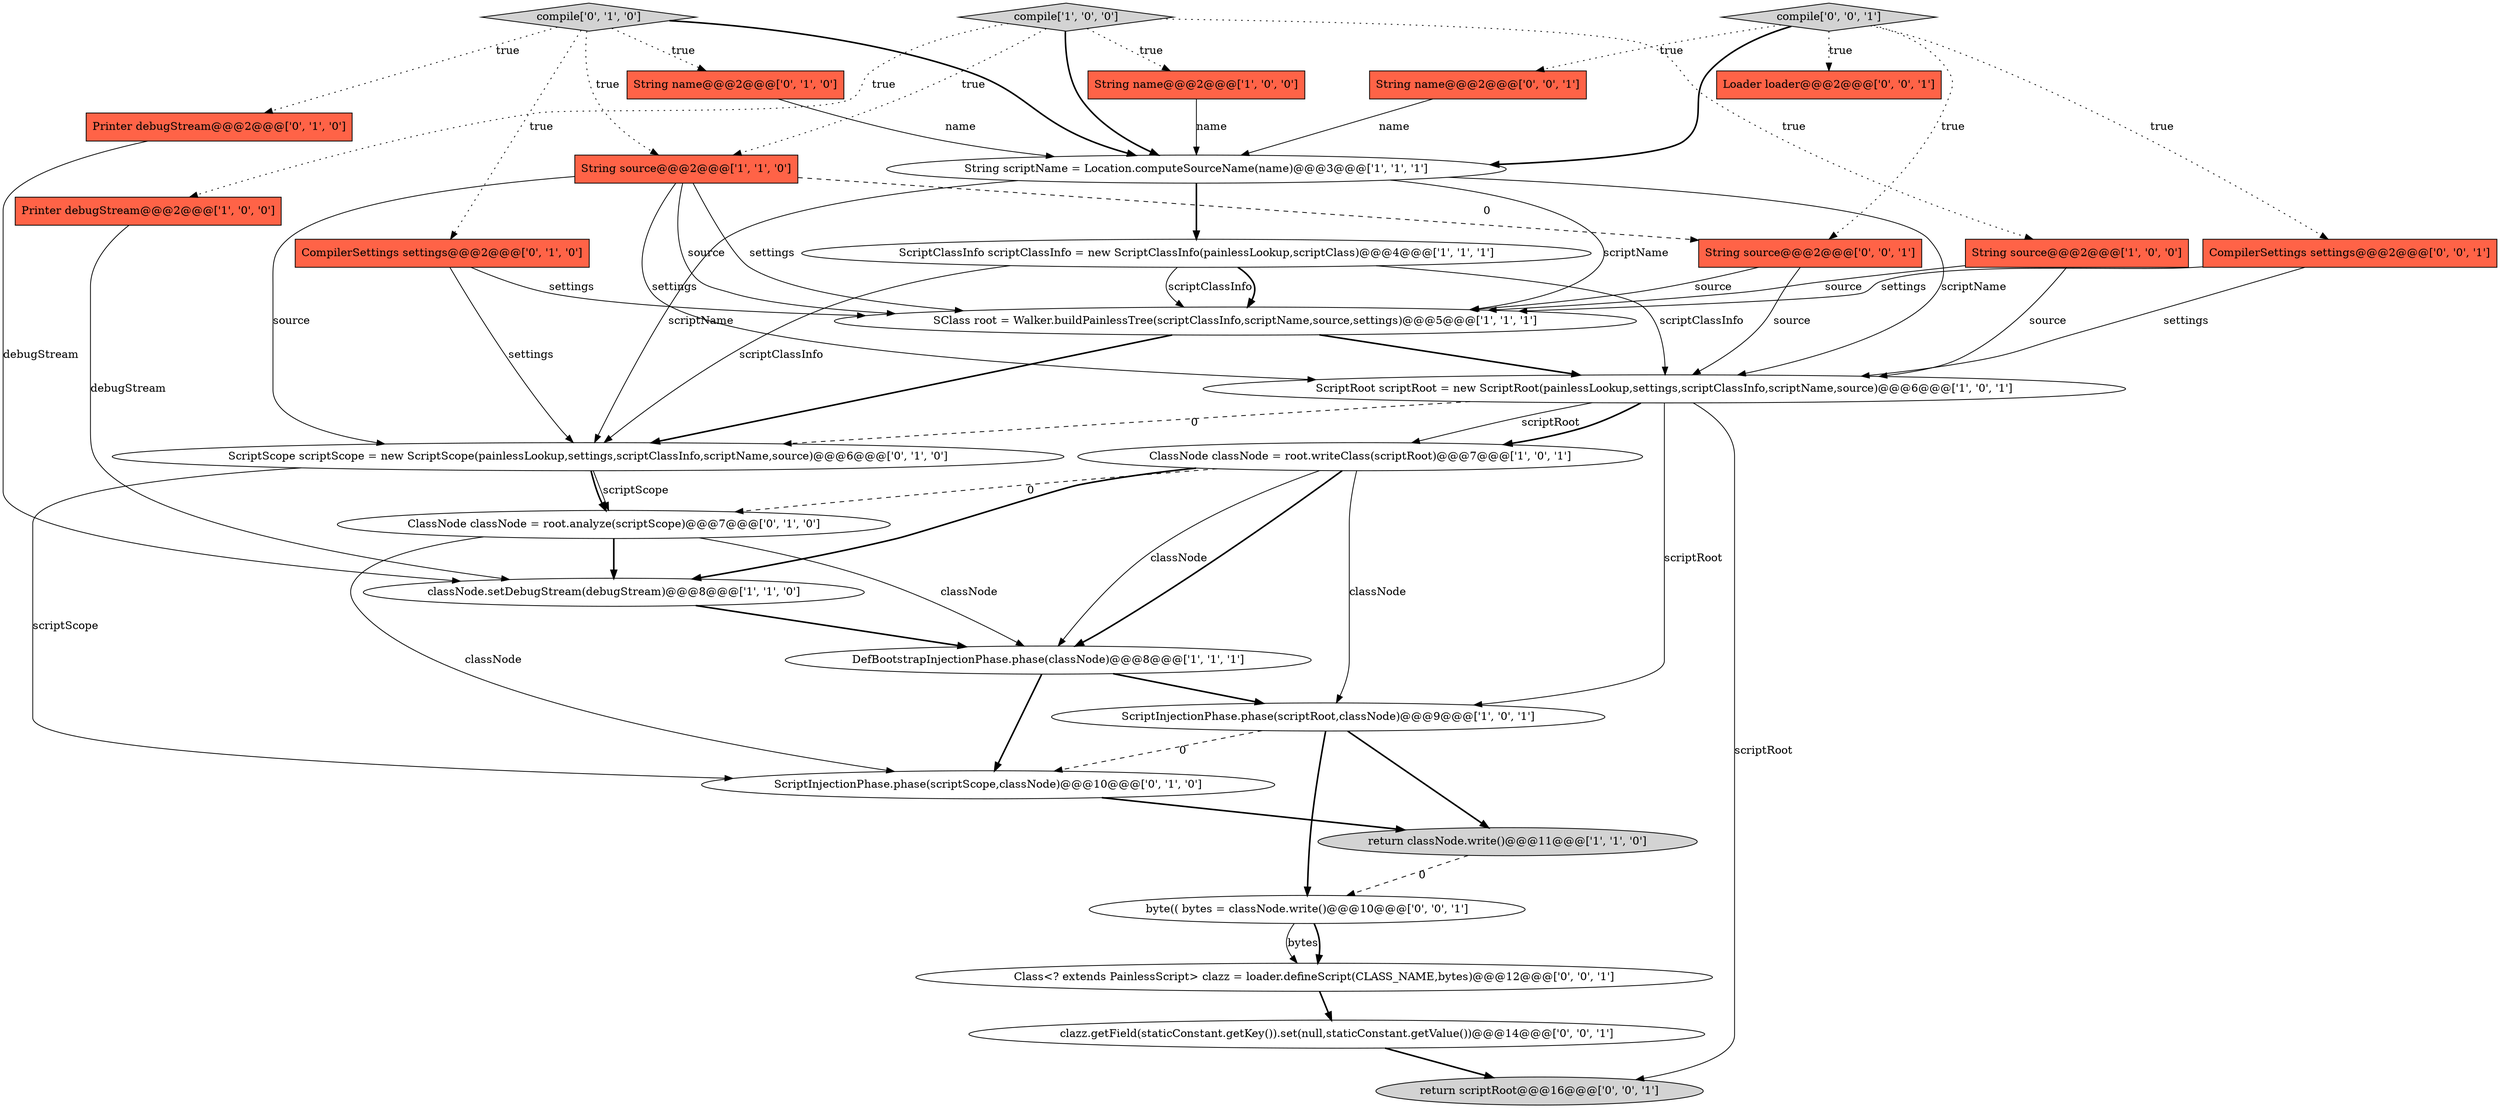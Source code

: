 digraph {
14 [style = filled, label = "ScriptInjectionPhase.phase(scriptScope,classNode)@@@10@@@['0', '1', '0']", fillcolor = white, shape = ellipse image = "AAA1AAABBB2BBB"];
5 [style = filled, label = "compile['1', '0', '0']", fillcolor = lightgray, shape = diamond image = "AAA0AAABBB1BBB"];
8 [style = filled, label = "String source@@@2@@@['1', '1', '0']", fillcolor = tomato, shape = box image = "AAA0AAABBB1BBB"];
27 [style = filled, label = "return scriptRoot@@@16@@@['0', '0', '1']", fillcolor = lightgray, shape = ellipse image = "AAA0AAABBB3BBB"];
22 [style = filled, label = "Class<? extends PainlessScript> clazz = loader.defineScript(CLASS_NAME,bytes)@@@12@@@['0', '0', '1']", fillcolor = white, shape = ellipse image = "AAA0AAABBB3BBB"];
18 [style = filled, label = "Printer debugStream@@@2@@@['0', '1', '0']", fillcolor = tomato, shape = box image = "AAA0AAABBB2BBB"];
7 [style = filled, label = "return classNode.write()@@@11@@@['1', '1', '0']", fillcolor = lightgray, shape = ellipse image = "AAA0AAABBB1BBB"];
17 [style = filled, label = "compile['0', '1', '0']", fillcolor = lightgray, shape = diamond image = "AAA0AAABBB2BBB"];
23 [style = filled, label = "Loader loader@@@2@@@['0', '0', '1']", fillcolor = tomato, shape = box image = "AAA0AAABBB3BBB"];
20 [style = filled, label = "ScriptScope scriptScope = new ScriptScope(painlessLookup,settings,scriptClassInfo,scriptName,source)@@@6@@@['0', '1', '0']", fillcolor = white, shape = ellipse image = "AAA1AAABBB2BBB"];
25 [style = filled, label = "clazz.getField(staticConstant.getKey()).set(null,staticConstant.getValue())@@@14@@@['0', '0', '1']", fillcolor = white, shape = ellipse image = "AAA0AAABBB3BBB"];
24 [style = filled, label = "String name@@@2@@@['0', '0', '1']", fillcolor = tomato, shape = box image = "AAA0AAABBB3BBB"];
9 [style = filled, label = "ClassNode classNode = root.writeClass(scriptRoot)@@@7@@@['1', '0', '1']", fillcolor = white, shape = ellipse image = "AAA0AAABBB1BBB"];
10 [style = filled, label = "ScriptInjectionPhase.phase(scriptRoot,classNode)@@@9@@@['1', '0', '1']", fillcolor = white, shape = ellipse image = "AAA0AAABBB1BBB"];
21 [style = filled, label = "CompilerSettings settings@@@2@@@['0', '0', '1']", fillcolor = tomato, shape = box image = "AAA0AAABBB3BBB"];
13 [style = filled, label = "classNode.setDebugStream(debugStream)@@@8@@@['1', '1', '0']", fillcolor = white, shape = ellipse image = "AAA0AAABBB1BBB"];
11 [style = filled, label = "SClass root = Walker.buildPainlessTree(scriptClassInfo,scriptName,source,settings)@@@5@@@['1', '1', '1']", fillcolor = white, shape = ellipse image = "AAA0AAABBB1BBB"];
15 [style = filled, label = "ClassNode classNode = root.analyze(scriptScope)@@@7@@@['0', '1', '0']", fillcolor = white, shape = ellipse image = "AAA1AAABBB2BBB"];
4 [style = filled, label = "String source@@@2@@@['1', '0', '0']", fillcolor = tomato, shape = box image = "AAA0AAABBB1BBB"];
28 [style = filled, label = "byte(( bytes = classNode.write()@@@10@@@['0', '0', '1']", fillcolor = white, shape = ellipse image = "AAA0AAABBB3BBB"];
29 [style = filled, label = "compile['0', '0', '1']", fillcolor = lightgray, shape = diamond image = "AAA0AAABBB3BBB"];
12 [style = filled, label = "ScriptRoot scriptRoot = new ScriptRoot(painlessLookup,settings,scriptClassInfo,scriptName,source)@@@6@@@['1', '0', '1']", fillcolor = white, shape = ellipse image = "AAA0AAABBB1BBB"];
19 [style = filled, label = "String name@@@2@@@['0', '1', '0']", fillcolor = tomato, shape = box image = "AAA0AAABBB2BBB"];
2 [style = filled, label = "DefBootstrapInjectionPhase.phase(classNode)@@@8@@@['1', '1', '1']", fillcolor = white, shape = ellipse image = "AAA0AAABBB1BBB"];
16 [style = filled, label = "CompilerSettings settings@@@2@@@['0', '1', '0']", fillcolor = tomato, shape = box image = "AAA0AAABBB2BBB"];
3 [style = filled, label = "String scriptName = Location.computeSourceName(name)@@@3@@@['1', '1', '1']", fillcolor = white, shape = ellipse image = "AAA0AAABBB1BBB"];
1 [style = filled, label = "ScriptClassInfo scriptClassInfo = new ScriptClassInfo(painlessLookup,scriptClass)@@@4@@@['1', '1', '1']", fillcolor = white, shape = ellipse image = "AAA0AAABBB1BBB"];
0 [style = filled, label = "String name@@@2@@@['1', '0', '0']", fillcolor = tomato, shape = box image = "AAA0AAABBB1BBB"];
26 [style = filled, label = "String source@@@2@@@['0', '0', '1']", fillcolor = tomato, shape = box image = "AAA0AAABBB3BBB"];
6 [style = filled, label = "Printer debugStream@@@2@@@['1', '0', '0']", fillcolor = tomato, shape = box image = "AAA0AAABBB1BBB"];
17->19 [style = dotted, label="true"];
5->8 [style = dotted, label="true"];
12->9 [style = solid, label="scriptRoot"];
5->0 [style = dotted, label="true"];
15->2 [style = solid, label="classNode"];
17->18 [style = dotted, label="true"];
29->24 [style = dotted, label="true"];
12->27 [style = solid, label="scriptRoot"];
0->3 [style = solid, label="name"];
24->3 [style = solid, label="name"];
26->12 [style = solid, label="source"];
14->7 [style = bold, label=""];
29->3 [style = bold, label=""];
11->12 [style = bold, label=""];
3->11 [style = solid, label="scriptName"];
28->22 [style = solid, label="bytes"];
11->20 [style = bold, label=""];
1->20 [style = solid, label="scriptClassInfo"];
17->16 [style = dotted, label="true"];
29->23 [style = dotted, label="true"];
1->12 [style = solid, label="scriptClassInfo"];
7->28 [style = dashed, label="0"];
10->14 [style = dashed, label="0"];
26->11 [style = solid, label="source"];
20->15 [style = bold, label=""];
4->11 [style = solid, label="source"];
8->11 [style = solid, label="source"];
9->13 [style = bold, label=""];
9->2 [style = bold, label=""];
5->4 [style = dotted, label="true"];
19->3 [style = solid, label="name"];
1->11 [style = solid, label="scriptClassInfo"];
2->10 [style = bold, label=""];
29->26 [style = dotted, label="true"];
17->3 [style = bold, label=""];
10->28 [style = bold, label=""];
8->12 [style = solid, label="settings"];
3->1 [style = bold, label=""];
1->11 [style = bold, label=""];
18->13 [style = solid, label="debugStream"];
12->9 [style = bold, label=""];
3->20 [style = solid, label="scriptName"];
28->22 [style = bold, label=""];
5->6 [style = dotted, label="true"];
21->11 [style = solid, label="settings"];
10->7 [style = bold, label=""];
22->25 [style = bold, label=""];
4->12 [style = solid, label="source"];
9->15 [style = dashed, label="0"];
8->26 [style = dashed, label="0"];
21->12 [style = solid, label="settings"];
15->13 [style = bold, label=""];
17->8 [style = dotted, label="true"];
20->14 [style = solid, label="scriptScope"];
12->10 [style = solid, label="scriptRoot"];
8->20 [style = solid, label="source"];
15->14 [style = solid, label="classNode"];
20->15 [style = solid, label="scriptScope"];
2->14 [style = bold, label=""];
8->11 [style = solid, label="settings"];
5->3 [style = bold, label=""];
9->2 [style = solid, label="classNode"];
12->20 [style = dashed, label="0"];
25->27 [style = bold, label=""];
13->2 [style = bold, label=""];
29->21 [style = dotted, label="true"];
6->13 [style = solid, label="debugStream"];
3->12 [style = solid, label="scriptName"];
16->11 [style = solid, label="settings"];
16->20 [style = solid, label="settings"];
9->10 [style = solid, label="classNode"];
}
